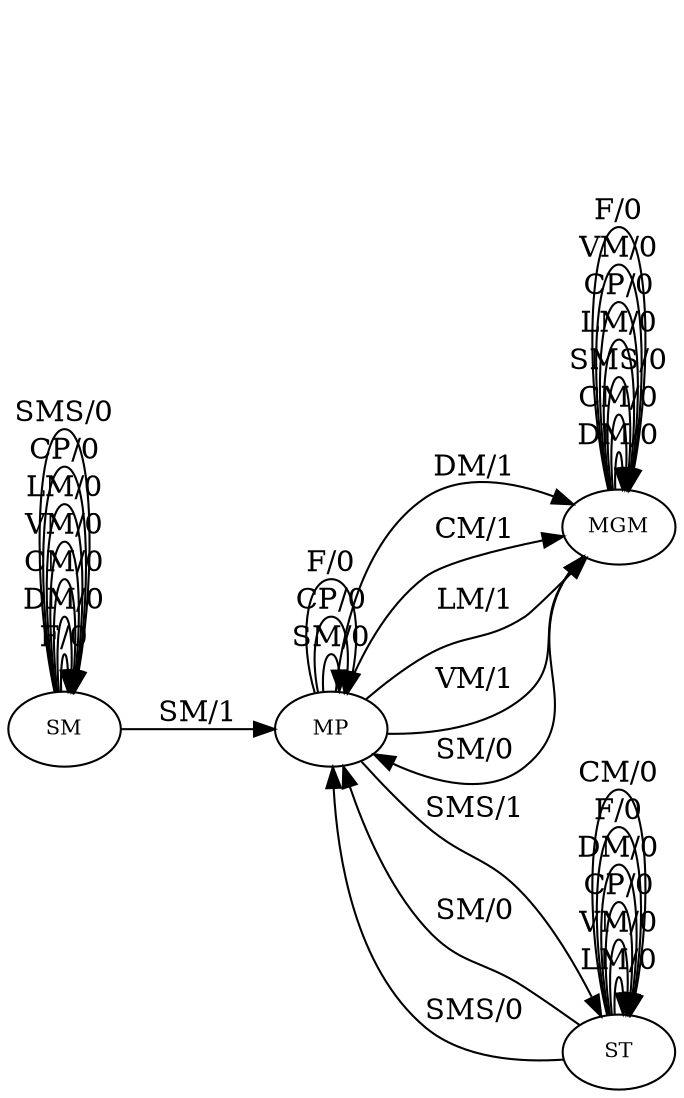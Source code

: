 digraph MefGraph{
	node [fontsize="10"]

                  	rankdir=LR
	0 [label="SM"]
	1 [label="MP"]
	2 [label="MGM"]
	3 [label="ST"]

	3 -> 3 [label="LM/0"]
	1 -> 1 [label="SM/0"]
	3 -> 3 [label="VM/0"]
	2 -> 2 [label="DM/0"]
	0 -> 0 [label="F/0"]
	3 -> 3 [label="CP/0"]
	2 -> 2 [label="CM/0"]
	0 -> 0 [label="DM/0"]
	3 -> 1 [label="SM/0"]
	2 -> 2 [label="SMS/0"]
	2 -> 2 [label="LM/0"]
	0 -> 0 [label="CM/0"]
	2 -> 2 [label="CP/0"]
	2 -> 2 [label="VM/0"]
	1 -> 2 [label="DM/1"]
	2 -> 2 [label="F/0"]
	1 -> 2 [label="CM/1"]
	0 -> 0 [label="VM/0"]
	0 -> 0 [label="LM/0"]
	1 -> 2 [label="LM/1"]
	0 -> 0 [label="CP/0"]
	2 -> 1 [label="SM/0"]
	1 -> 2 [label="VM/1"]
	3 -> 1 [label="SMS/0"]
	3 -> 3 [label="DM/0"]
	1 -> 3 [label="SMS/1"]
	1 -> 1 [label="CP/0"]
	0 -> 0 [label="SMS/0"]
	0 -> 1 [label="SM/1"]
	3 -> 3 [label="F/0"]
	3 -> 3 [label="CM/0"]
	1 -> 1 [label="F/0"]
}
